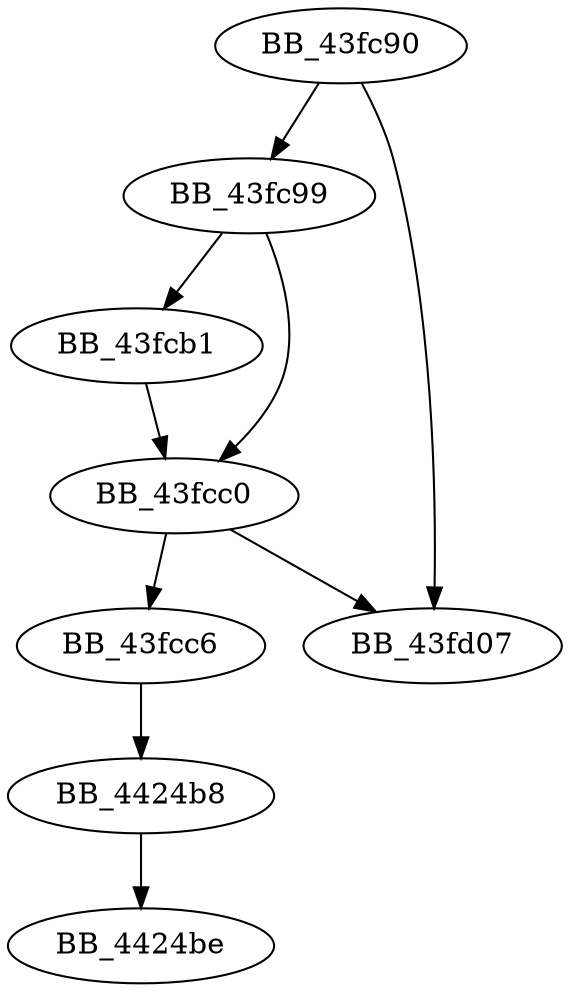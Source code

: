 DiGraph _exp{
BB_43fc90->BB_43fc99
BB_43fc90->BB_43fd07
BB_43fc99->BB_43fcb1
BB_43fc99->BB_43fcc0
BB_43fcb1->BB_43fcc0
BB_43fcc0->BB_43fcc6
BB_43fcc0->BB_43fd07
BB_43fcc6->BB_4424b8
BB_4424b8->BB_4424be
}
